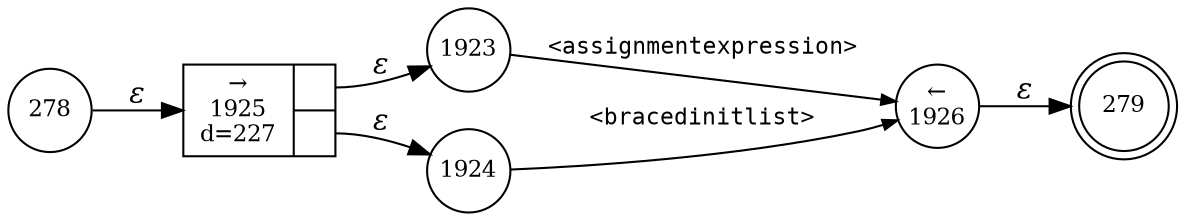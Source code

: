 digraph ATN {
rankdir=LR;
s279[fontsize=11, label="279", shape=doublecircle, fixedsize=true, width=.6];
s1923[fontsize=11,label="1923", shape=circle, fixedsize=true, width=.55, peripheries=1];
s1924[fontsize=11,label="1924", shape=circle, fixedsize=true, width=.55, peripheries=1];
s1925[fontsize=11,label="{&rarr;\n1925\nd=227|{<p0>|<p1>}}", shape=record, fixedsize=false, peripheries=1];
s278[fontsize=11,label="278", shape=circle, fixedsize=true, width=.55, peripheries=1];
s1926[fontsize=11,label="&larr;\n1926", shape=circle, fixedsize=true, width=.55, peripheries=1];
s278 -> s1925 [fontname="Times-Italic", label="&epsilon;"];
s1925:p0 -> s1923 [fontname="Times-Italic", label="&epsilon;"];
s1925:p1 -> s1924 [fontname="Times-Italic", label="&epsilon;"];
s1923 -> s1926 [fontsize=11, fontname="Courier", arrowsize=.7, label = "<assignmentexpression>", arrowhead = normal];
s1924 -> s1926 [fontsize=11, fontname="Courier", arrowsize=.7, label = "<bracedinitlist>", arrowhead = normal];
s1926 -> s279 [fontname="Times-Italic", label="&epsilon;"];
}